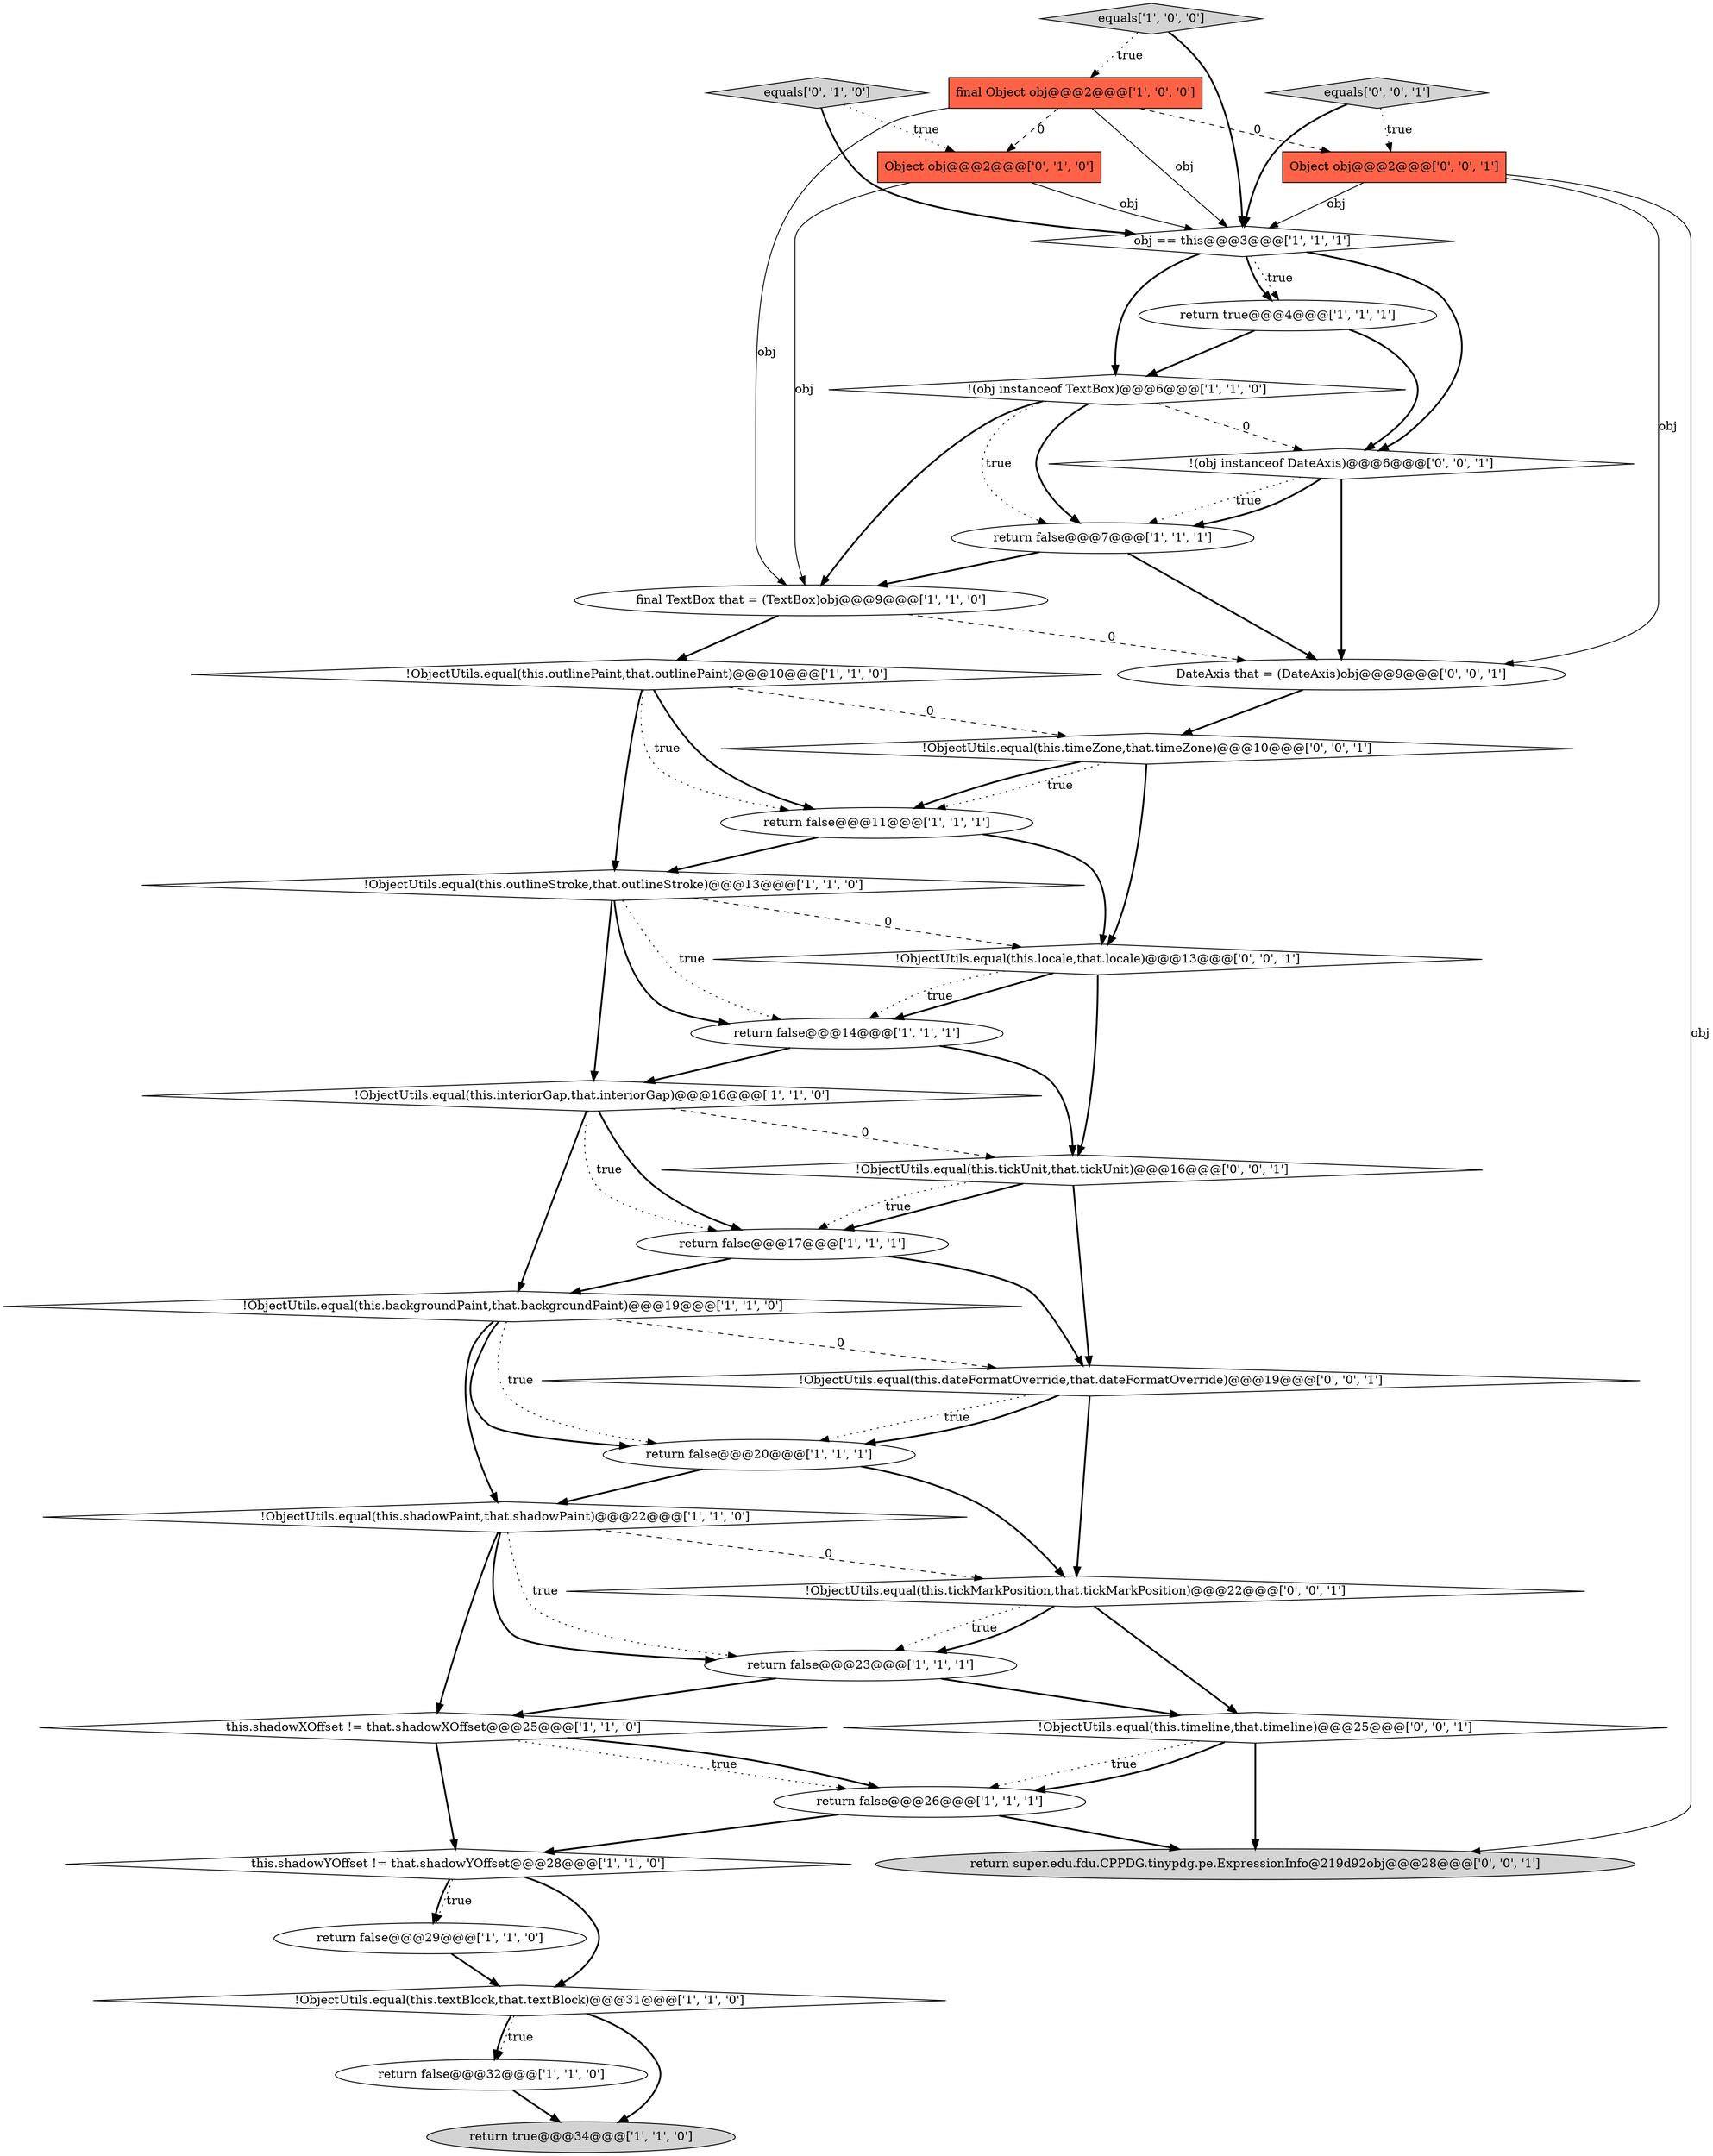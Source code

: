 digraph {
30 [style = filled, label = "DateAxis that = (DateAxis)obj@@@9@@@['0', '0', '1']", fillcolor = white, shape = ellipse image = "AAA0AAABBB3BBB"];
31 [style = filled, label = "!ObjectUtils.equal(this.tickUnit,that.tickUnit)@@@16@@@['0', '0', '1']", fillcolor = white, shape = diamond image = "AAA0AAABBB3BBB"];
10 [style = filled, label = "!ObjectUtils.equal(this.outlinePaint,that.outlinePaint)@@@10@@@['1', '1', '0']", fillcolor = white, shape = diamond image = "AAA0AAABBB1BBB"];
22 [style = filled, label = "return false@@@29@@@['1', '1', '0']", fillcolor = white, shape = ellipse image = "AAA0AAABBB1BBB"];
34 [style = filled, label = "!ObjectUtils.equal(this.tickMarkPosition,that.tickMarkPosition)@@@22@@@['0', '0', '1']", fillcolor = white, shape = diamond image = "AAA0AAABBB3BBB"];
1 [style = filled, label = "obj == this@@@3@@@['1', '1', '1']", fillcolor = white, shape = diamond image = "AAA0AAABBB1BBB"];
28 [style = filled, label = "!(obj instanceof DateAxis)@@@6@@@['0', '0', '1']", fillcolor = white, shape = diamond image = "AAA0AAABBB3BBB"];
15 [style = filled, label = "equals['1', '0', '0']", fillcolor = lightgray, shape = diamond image = "AAA0AAABBB1BBB"];
2 [style = filled, label = "return false@@@17@@@['1', '1', '1']", fillcolor = white, shape = ellipse image = "AAA0AAABBB1BBB"];
11 [style = filled, label = "!ObjectUtils.equal(this.shadowPaint,that.shadowPaint)@@@22@@@['1', '1', '0']", fillcolor = white, shape = diamond image = "AAA0AAABBB1BBB"];
18 [style = filled, label = "return false@@@26@@@['1', '1', '1']", fillcolor = white, shape = ellipse image = "AAA0AAABBB1BBB"];
14 [style = filled, label = "return false@@@11@@@['1', '1', '1']", fillcolor = white, shape = ellipse image = "AAA0AAABBB1BBB"];
24 [style = filled, label = "Object obj@@@2@@@['0', '1', '0']", fillcolor = tomato, shape = box image = "AAA1AAABBB2BBB"];
16 [style = filled, label = "final TextBox that = (TextBox)obj@@@9@@@['1', '1', '0']", fillcolor = white, shape = ellipse image = "AAA0AAABBB1BBB"];
13 [style = filled, label = "return false@@@23@@@['1', '1', '1']", fillcolor = white, shape = ellipse image = "AAA0AAABBB1BBB"];
20 [style = filled, label = "return true@@@34@@@['1', '1', '0']", fillcolor = lightgray, shape = ellipse image = "AAA0AAABBB1BBB"];
12 [style = filled, label = "return true@@@4@@@['1', '1', '1']", fillcolor = white, shape = ellipse image = "AAA0AAABBB1BBB"];
17 [style = filled, label = "this.shadowYOffset != that.shadowYOffset@@@28@@@['1', '1', '0']", fillcolor = white, shape = diamond image = "AAA0AAABBB1BBB"];
3 [style = filled, label = "!ObjectUtils.equal(this.interiorGap,that.interiorGap)@@@16@@@['1', '1', '0']", fillcolor = white, shape = diamond image = "AAA0AAABBB1BBB"];
25 [style = filled, label = "equals['0', '1', '0']", fillcolor = lightgray, shape = diamond image = "AAA0AAABBB2BBB"];
33 [style = filled, label = "equals['0', '0', '1']", fillcolor = lightgray, shape = diamond image = "AAA0AAABBB3BBB"];
5 [style = filled, label = "!(obj instanceof TextBox)@@@6@@@['1', '1', '0']", fillcolor = white, shape = diamond image = "AAA0AAABBB1BBB"];
7 [style = filled, label = "return false@@@7@@@['1', '1', '1']", fillcolor = white, shape = ellipse image = "AAA0AAABBB1BBB"];
6 [style = filled, label = "!ObjectUtils.equal(this.backgroundPaint,that.backgroundPaint)@@@19@@@['1', '1', '0']", fillcolor = white, shape = diamond image = "AAA0AAABBB1BBB"];
32 [style = filled, label = "Object obj@@@2@@@['0', '0', '1']", fillcolor = tomato, shape = box image = "AAA0AAABBB3BBB"];
27 [style = filled, label = "return super.edu.fdu.CPPDG.tinypdg.pe.ExpressionInfo@219d92obj@@@28@@@['0', '0', '1']", fillcolor = lightgray, shape = ellipse image = "AAA0AAABBB3BBB"];
29 [style = filled, label = "!ObjectUtils.equal(this.timeZone,that.timeZone)@@@10@@@['0', '0', '1']", fillcolor = white, shape = diamond image = "AAA0AAABBB3BBB"];
23 [style = filled, label = "!ObjectUtils.equal(this.outlineStroke,that.outlineStroke)@@@13@@@['1', '1', '0']", fillcolor = white, shape = diamond image = "AAA0AAABBB1BBB"];
9 [style = filled, label = "final Object obj@@@2@@@['1', '0', '0']", fillcolor = tomato, shape = box image = "AAA1AAABBB1BBB"];
4 [style = filled, label = "this.shadowXOffset != that.shadowXOffset@@@25@@@['1', '1', '0']", fillcolor = white, shape = diamond image = "AAA0AAABBB1BBB"];
35 [style = filled, label = "!ObjectUtils.equal(this.locale,that.locale)@@@13@@@['0', '0', '1']", fillcolor = white, shape = diamond image = "AAA0AAABBB3BBB"];
21 [style = filled, label = "return false@@@20@@@['1', '1', '1']", fillcolor = white, shape = ellipse image = "AAA0AAABBB1BBB"];
8 [style = filled, label = "return false@@@32@@@['1', '1', '0']", fillcolor = white, shape = ellipse image = "AAA0AAABBB1BBB"];
26 [style = filled, label = "!ObjectUtils.equal(this.timeline,that.timeline)@@@25@@@['0', '0', '1']", fillcolor = white, shape = diamond image = "AAA0AAABBB3BBB"];
36 [style = filled, label = "!ObjectUtils.equal(this.dateFormatOverride,that.dateFormatOverride)@@@19@@@['0', '0', '1']", fillcolor = white, shape = diamond image = "AAA0AAABBB3BBB"];
0 [style = filled, label = "return false@@@14@@@['1', '1', '1']", fillcolor = white, shape = ellipse image = "AAA0AAABBB1BBB"];
19 [style = filled, label = "!ObjectUtils.equal(this.textBlock,that.textBlock)@@@31@@@['1', '1', '0']", fillcolor = white, shape = diamond image = "AAA0AAABBB1BBB"];
1->5 [style = bold, label=""];
4->18 [style = dotted, label="true"];
25->1 [style = bold, label=""];
12->5 [style = bold, label=""];
7->30 [style = bold, label=""];
14->35 [style = bold, label=""];
2->6 [style = bold, label=""];
36->21 [style = dotted, label="true"];
30->29 [style = bold, label=""];
15->9 [style = dotted, label="true"];
1->28 [style = bold, label=""];
5->28 [style = dashed, label="0"];
8->20 [style = bold, label=""];
34->26 [style = bold, label=""];
29->14 [style = dotted, label="true"];
6->36 [style = dashed, label="0"];
32->27 [style = solid, label="obj"];
6->11 [style = bold, label=""];
1->12 [style = dotted, label="true"];
28->7 [style = dotted, label="true"];
7->16 [style = bold, label=""];
11->13 [style = bold, label=""];
29->14 [style = bold, label=""];
1->12 [style = bold, label=""];
2->36 [style = bold, label=""];
24->16 [style = solid, label="obj"];
0->3 [style = bold, label=""];
35->31 [style = bold, label=""];
34->13 [style = dotted, label="true"];
12->28 [style = bold, label=""];
28->30 [style = bold, label=""];
10->14 [style = bold, label=""];
3->31 [style = dashed, label="0"];
33->32 [style = dotted, label="true"];
19->20 [style = bold, label=""];
23->35 [style = dashed, label="0"];
24->1 [style = solid, label="obj"];
31->2 [style = bold, label=""];
23->3 [style = bold, label=""];
4->18 [style = bold, label=""];
9->16 [style = solid, label="obj"];
11->13 [style = dotted, label="true"];
10->29 [style = dashed, label="0"];
9->1 [style = solid, label="obj"];
26->27 [style = bold, label=""];
35->0 [style = bold, label=""];
3->2 [style = bold, label=""];
21->11 [style = bold, label=""];
5->7 [style = dotted, label="true"];
26->18 [style = dotted, label="true"];
5->7 [style = bold, label=""];
29->35 [style = bold, label=""];
0->31 [style = bold, label=""];
4->17 [style = bold, label=""];
22->19 [style = bold, label=""];
6->21 [style = bold, label=""];
11->34 [style = dashed, label="0"];
11->4 [style = bold, label=""];
21->34 [style = bold, label=""];
25->24 [style = dotted, label="true"];
3->6 [style = bold, label=""];
31->36 [style = bold, label=""];
23->0 [style = bold, label=""];
19->8 [style = dotted, label="true"];
9->32 [style = dashed, label="0"];
5->16 [style = bold, label=""];
14->23 [style = bold, label=""];
16->30 [style = dashed, label="0"];
13->26 [style = bold, label=""];
10->23 [style = bold, label=""];
32->30 [style = solid, label="obj"];
31->2 [style = dotted, label="true"];
17->22 [style = dotted, label="true"];
35->0 [style = dotted, label="true"];
6->21 [style = dotted, label="true"];
23->0 [style = dotted, label="true"];
36->34 [style = bold, label=""];
15->1 [style = bold, label=""];
32->1 [style = solid, label="obj"];
9->24 [style = dashed, label="0"];
16->10 [style = bold, label=""];
34->13 [style = bold, label=""];
28->7 [style = bold, label=""];
18->17 [style = bold, label=""];
33->1 [style = bold, label=""];
17->22 [style = bold, label=""];
17->19 [style = bold, label=""];
19->8 [style = bold, label=""];
10->14 [style = dotted, label="true"];
36->21 [style = bold, label=""];
18->27 [style = bold, label=""];
3->2 [style = dotted, label="true"];
26->18 [style = bold, label=""];
13->4 [style = bold, label=""];
}
